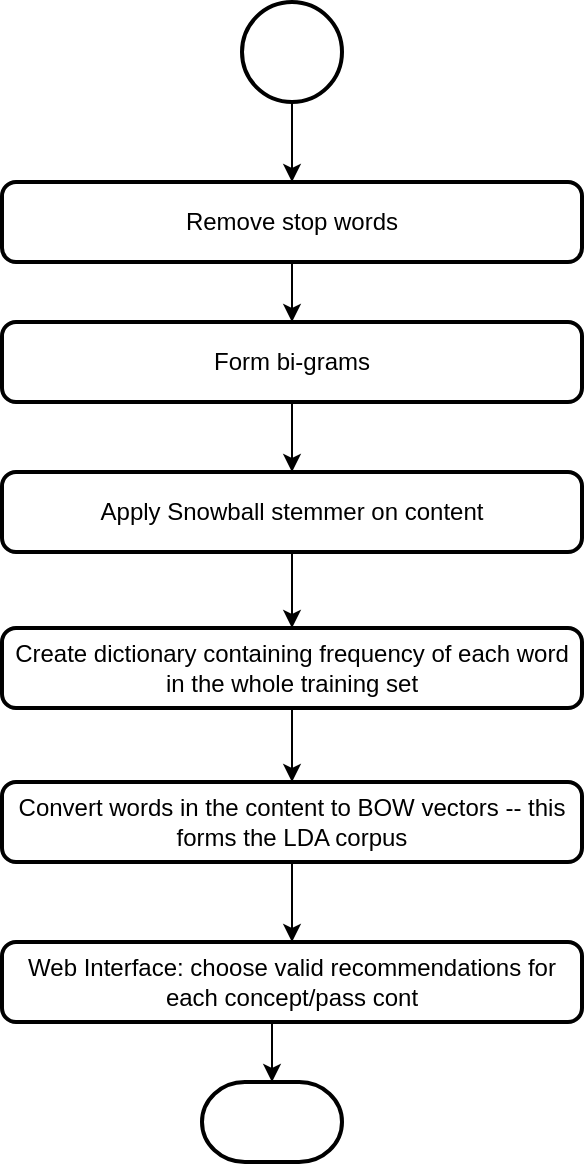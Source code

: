 <mxfile version="10.7.7" type="device"><diagram id="BWTDhsh0QH4QrzwGAQ-z" name="Page-1"><mxGraphModel dx="824" dy="496" grid="1" gridSize="10" guides="1" tooltips="1" connect="1" arrows="1" fold="1" page="1" pageScale="1" pageWidth="827" pageHeight="1169" math="0" shadow="0"><root><mxCell id="0"/><mxCell id="1" parent="0"/><mxCell id="Wo1iesFT9UVT3fO7m9rF-6" value="" style="edgeStyle=orthogonalEdgeStyle;rounded=0;orthogonalLoop=1;jettySize=auto;html=1;" parent="1" source="Wo1iesFT9UVT3fO7m9rF-3" target="Wo1iesFT9UVT3fO7m9rF-5" edge="1"><mxGeometry relative="1" as="geometry"/></mxCell><mxCell id="Wo1iesFT9UVT3fO7m9rF-3" value="" style="strokeWidth=2;html=1;shape=mxgraph.flowchart.start_2;whiteSpace=wrap;" parent="1" vertex="1"><mxGeometry x="390" y="30" width="50" height="50" as="geometry"/></mxCell><mxCell id="Wo1iesFT9UVT3fO7m9rF-15" value="" style="edgeStyle=orthogonalEdgeStyle;rounded=0;orthogonalLoop=1;jettySize=auto;html=1;" parent="1" source="Wo1iesFT9UVT3fO7m9rF-5" target="Wo1iesFT9UVT3fO7m9rF-14" edge="1"><mxGeometry relative="1" as="geometry"/></mxCell><mxCell id="Wo1iesFT9UVT3fO7m9rF-5" value="Remove stop words&lt;br&gt;" style="rounded=1;whiteSpace=wrap;html=1;absoluteArcSize=1;arcSize=14;strokeWidth=2;" parent="1" vertex="1"><mxGeometry x="270" y="120" width="290" height="40" as="geometry"/></mxCell><mxCell id="Wo1iesFT9UVT3fO7m9rF-17" value="" style="edgeStyle=orthogonalEdgeStyle;rounded=0;orthogonalLoop=1;jettySize=auto;html=1;" parent="1" source="Wo1iesFT9UVT3fO7m9rF-14" target="Wo1iesFT9UVT3fO7m9rF-16" edge="1"><mxGeometry relative="1" as="geometry"/></mxCell><mxCell id="Wo1iesFT9UVT3fO7m9rF-14" value="Form bi-grams&lt;br&gt;" style="rounded=1;whiteSpace=wrap;html=1;absoluteArcSize=1;arcSize=14;strokeWidth=2;" parent="1" vertex="1"><mxGeometry x="270" y="190" width="290" height="40" as="geometry"/></mxCell><mxCell id="Wo1iesFT9UVT3fO7m9rF-29" style="edgeStyle=orthogonalEdgeStyle;rounded=0;orthogonalLoop=1;jettySize=auto;html=1;exitX=0.5;exitY=1;exitDx=0;exitDy=0;entryX=0.5;entryY=0;entryDx=0;entryDy=0;" parent="1" source="Wo1iesFT9UVT3fO7m9rF-16" target="Wo1iesFT9UVT3fO7m9rF-25" edge="1"><mxGeometry relative="1" as="geometry"/></mxCell><mxCell id="Wo1iesFT9UVT3fO7m9rF-16" value="Apply Snowball stemmer on content" style="rounded=1;whiteSpace=wrap;html=1;absoluteArcSize=1;arcSize=14;strokeWidth=2;" parent="1" vertex="1"><mxGeometry x="270" y="265" width="290" height="40" as="geometry"/></mxCell><mxCell id="Wo1iesFT9UVT3fO7m9rF-21" style="edgeStyle=orthogonalEdgeStyle;rounded=0;orthogonalLoop=1;jettySize=auto;html=1;exitX=0.5;exitY=1;exitDx=0;exitDy=0;" parent="1" source="Wo1iesFT9UVT3fO7m9rF-18" target="Wo1iesFT9UVT3fO7m9rF-20" edge="1"><mxGeometry relative="1" as="geometry"/></mxCell><mxCell id="Wo1iesFT9UVT3fO7m9rF-18" value="Convert words in the content to BOW vectors -- this forms the LDA corpus" style="rounded=1;whiteSpace=wrap;html=1;absoluteArcSize=1;arcSize=14;strokeWidth=2;" parent="1" vertex="1"><mxGeometry x="270" y="420" width="290" height="40" as="geometry"/></mxCell><mxCell id="Wo1iesFT9UVT3fO7m9rF-31" style="edgeStyle=orthogonalEdgeStyle;rounded=0;orthogonalLoop=1;jettySize=auto;html=1;exitX=0.5;exitY=1;exitDx=0;exitDy=0;entryX=0.5;entryY=0;entryDx=0;entryDy=0;entryPerimeter=0;" parent="1" source="Wo1iesFT9UVT3fO7m9rF-20" target="Wo1iesFT9UVT3fO7m9rF-24" edge="1"><mxGeometry relative="1" as="geometry"/></mxCell><mxCell id="Wo1iesFT9UVT3fO7m9rF-20" value="Web Interface: choose valid recommendations for each concept/pass cont" style="rounded=1;whiteSpace=wrap;html=1;absoluteArcSize=1;arcSize=14;strokeWidth=2;" parent="1" vertex="1"><mxGeometry x="270" y="500" width="290" height="40" as="geometry"/></mxCell><mxCell id="Wo1iesFT9UVT3fO7m9rF-24" value="" style="strokeWidth=2;html=1;shape=mxgraph.flowchart.terminator;whiteSpace=wrap;" parent="1" vertex="1"><mxGeometry x="370" y="570" width="70" height="40" as="geometry"/></mxCell><mxCell id="Wo1iesFT9UVT3fO7m9rF-30" style="edgeStyle=orthogonalEdgeStyle;rounded=0;orthogonalLoop=1;jettySize=auto;html=1;exitX=0.5;exitY=1;exitDx=0;exitDy=0;entryX=0.5;entryY=0;entryDx=0;entryDy=0;" parent="1" source="Wo1iesFT9UVT3fO7m9rF-25" target="Wo1iesFT9UVT3fO7m9rF-18" edge="1"><mxGeometry relative="1" as="geometry"/></mxCell><mxCell id="Wo1iesFT9UVT3fO7m9rF-25" value="Create dictionary containing frequency of each word in the whole training set" style="rounded=1;whiteSpace=wrap;html=1;absoluteArcSize=1;arcSize=14;strokeWidth=2;" parent="1" vertex="1"><mxGeometry x="270" y="343" width="290" height="40" as="geometry"/></mxCell></root></mxGraphModel></diagram></mxfile>
